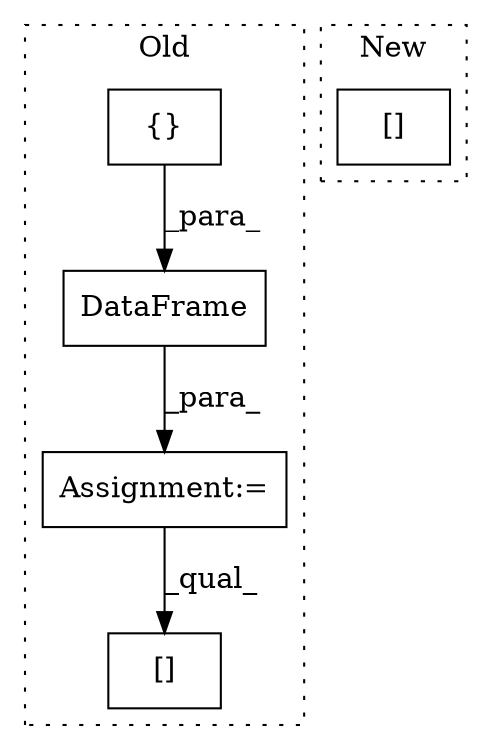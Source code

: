 digraph G {
subgraph cluster0 {
1 [label="DataFrame" a="32" s="4904,4939" l="10,1" shape="box"];
3 [label="Assignment:=" a="7" s="4896" l="1" shape="box"];
4 [label="[]" a="2" s="5132,5151" l="9,1" shape="box"];
5 [label="{}" a="4" s="4823,4887" l="1,1" shape="box"];
label = "Old";
style="dotted";
}
subgraph cluster1 {
2 [label="[]" a="2" s="4829,4883" l="14,2" shape="box"];
label = "New";
style="dotted";
}
1 -> 3 [label="_para_"];
3 -> 4 [label="_qual_"];
5 -> 1 [label="_para_"];
}
